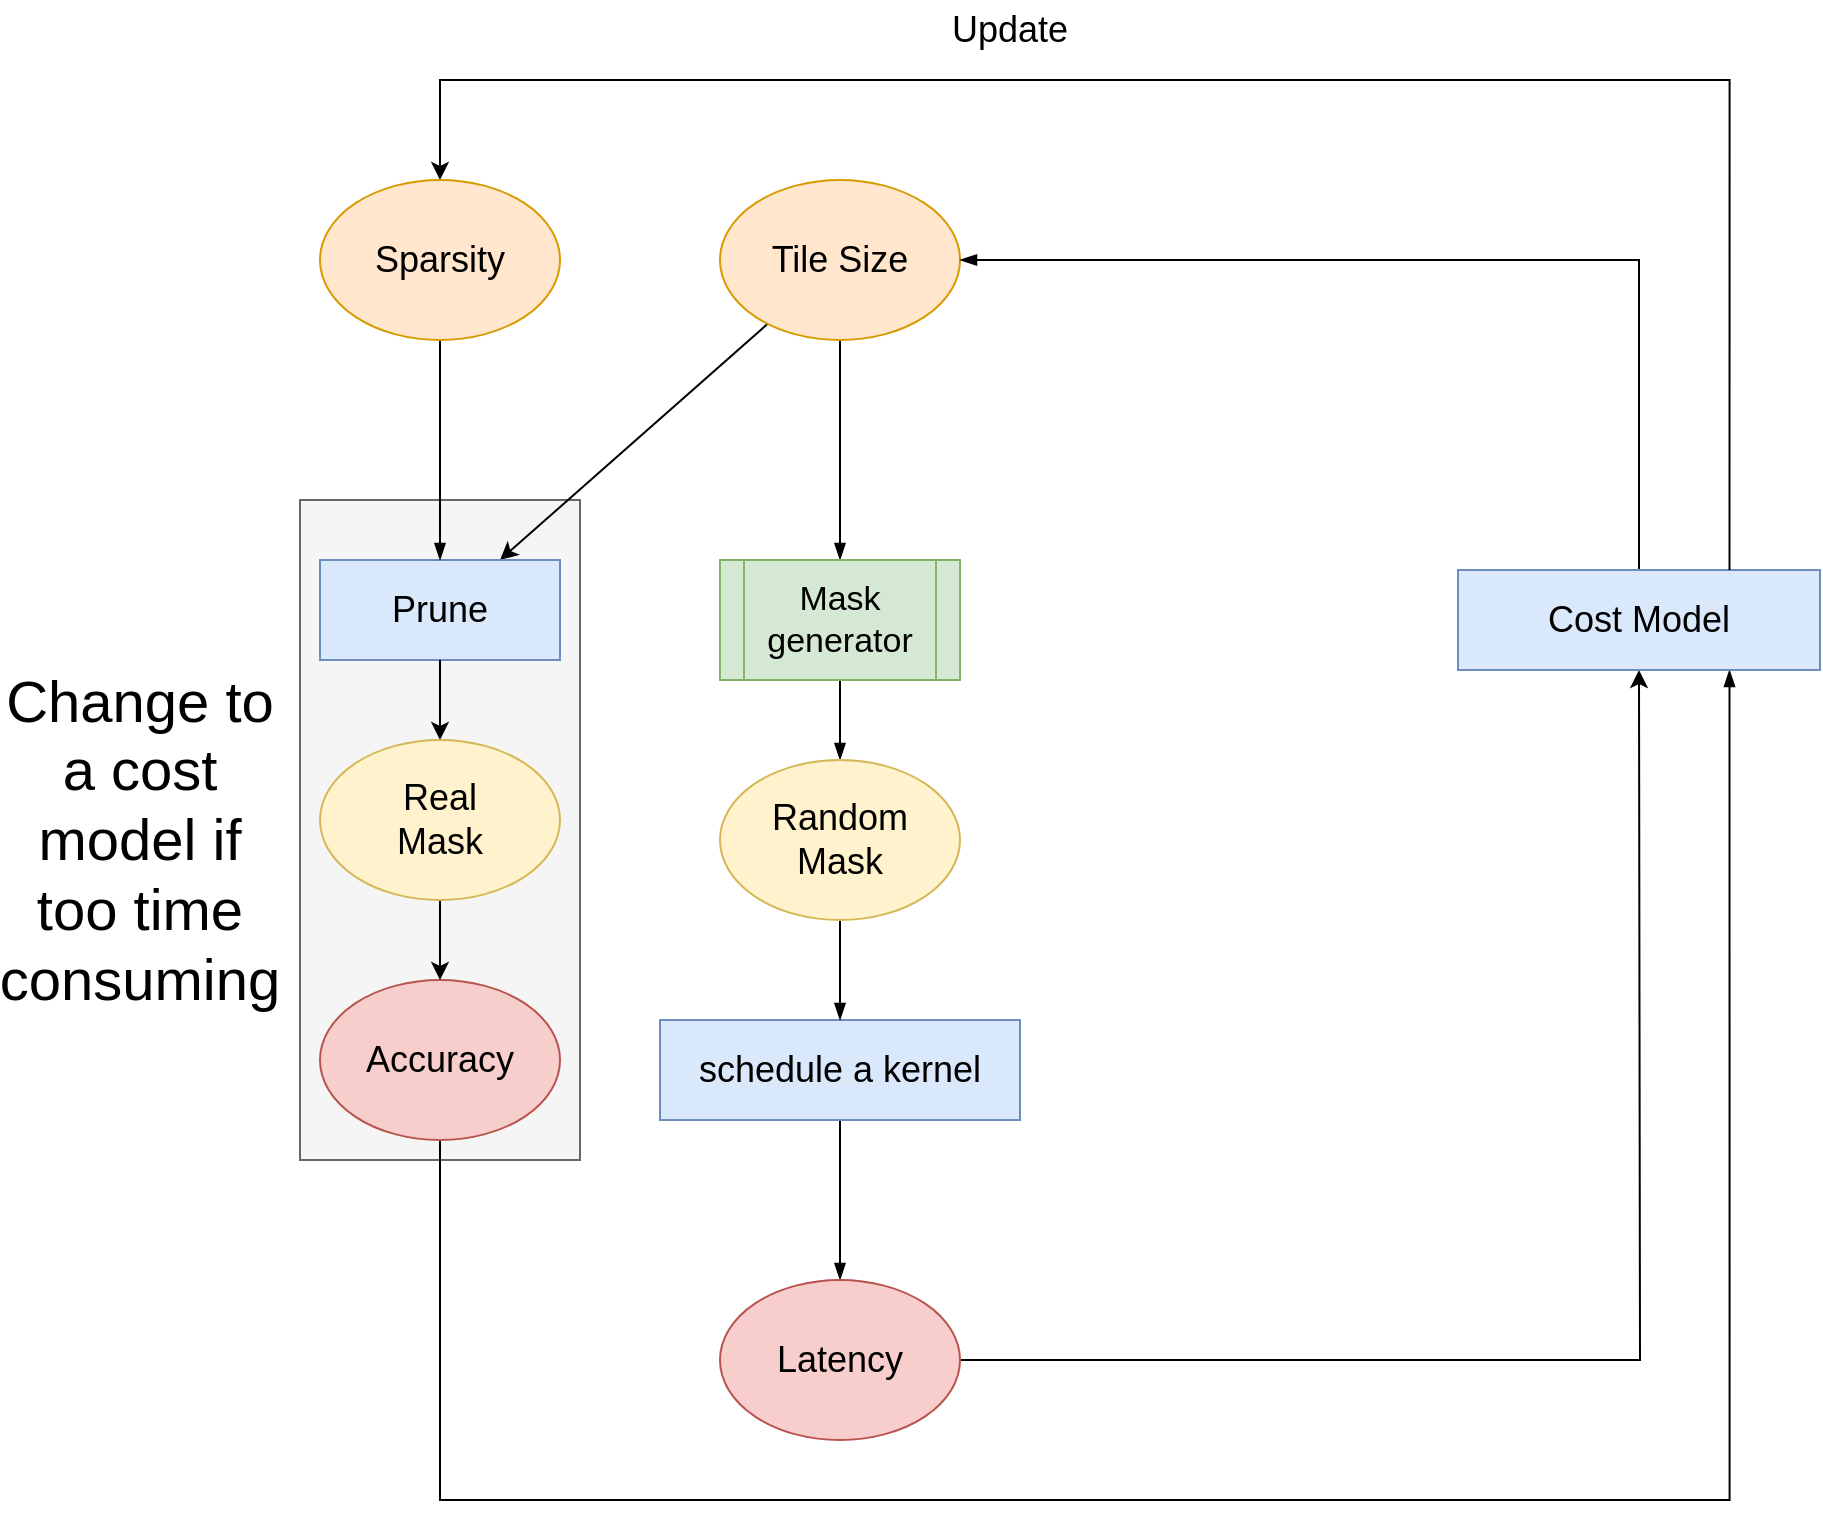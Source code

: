 <mxfile version="20.8.20" type="github">
  <diagram name="第 1 页" id="ZSmWvPYyhMm1NjeAWpzS">
    <mxGraphModel dx="1853" dy="629" grid="1" gridSize="10" guides="1" tooltips="1" connect="1" arrows="1" fold="1" page="1" pageScale="1" pageWidth="827" pageHeight="1169" math="0" shadow="0">
      <root>
        <mxCell id="0" />
        <mxCell id="1" parent="0" />
        <mxCell id="2mOsJv5o1-elGFaLER7f-24" value="" style="rounded=0;whiteSpace=wrap;html=1;fontSize=17;fillColor=#f5f5f5;fontColor=#333333;strokeColor=#666666;" parent="1" vertex="1">
          <mxGeometry x="30" y="350" width="140" height="330" as="geometry" />
        </mxCell>
        <mxCell id="2mOsJv5o1-elGFaLER7f-17" style="edgeStyle=orthogonalEdgeStyle;rounded=0;orthogonalLoop=1;jettySize=auto;html=1;entryX=0.75;entryY=1;entryDx=0;entryDy=0;fontSize=17;endArrow=blockThin;endFill=1;" parent="1" source="ZLMnLhB53y7CrOd58POB-1" target="ZLMnLhB53y7CrOd58POB-22" edge="1">
          <mxGeometry relative="1" as="geometry">
            <Array as="points">
              <mxPoint x="100" y="850" />
              <mxPoint x="745" y="850" />
            </Array>
          </mxGeometry>
        </mxCell>
        <mxCell id="ZLMnLhB53y7CrOd58POB-1" value="&lt;font style=&quot;font-size: 18px;&quot;&gt;Accuracy&lt;/font&gt;" style="ellipse;whiteSpace=wrap;html=1;fillColor=#f8cecc;strokeColor=#b85450;" parent="1" vertex="1">
          <mxGeometry x="40" y="590" width="120" height="80" as="geometry" />
        </mxCell>
        <mxCell id="2mOsJv5o1-elGFaLER7f-16" style="edgeStyle=orthogonalEdgeStyle;rounded=0;orthogonalLoop=1;jettySize=auto;html=1;entryX=0.5;entryY=0;entryDx=0;entryDy=0;fontSize=17;endArrow=blockThin;endFill=1;" parent="1" source="ZLMnLhB53y7CrOd58POB-2" target="2mOsJv5o1-elGFaLER7f-10" edge="1">
          <mxGeometry relative="1" as="geometry" />
        </mxCell>
        <mxCell id="2mOsJv5o1-elGFaLER7f-23" style="rounded=0;orthogonalLoop=1;jettySize=auto;html=1;entryX=0.75;entryY=0;entryDx=0;entryDy=0;fontSize=17;startArrow=none;startFill=0;endArrow=classic;endFill=1;" parent="1" source="ZLMnLhB53y7CrOd58POB-2" target="ZLMnLhB53y7CrOd58POB-3" edge="1">
          <mxGeometry relative="1" as="geometry" />
        </mxCell>
        <mxCell id="ZLMnLhB53y7CrOd58POB-2" value="&lt;font style=&quot;font-size: 18px;&quot;&gt;Tile Size&lt;/font&gt;" style="ellipse;whiteSpace=wrap;html=1;fillColor=#ffe6cc;strokeColor=#d79b00;" parent="1" vertex="1">
          <mxGeometry x="240" y="190" width="120" height="80" as="geometry" />
        </mxCell>
        <mxCell id="ZLMnLhB53y7CrOd58POB-3" value="&lt;font style=&quot;font-size: 18px;&quot;&gt;Prune&lt;/font&gt;" style="rounded=0;whiteSpace=wrap;html=1;fillColor=#dae8fc;strokeColor=#6c8ebf;" parent="1" vertex="1">
          <mxGeometry x="40" y="380" width="120" height="50" as="geometry" />
        </mxCell>
        <mxCell id="ZLMnLhB53y7CrOd58POB-6" value="" style="endArrow=classic;html=1;rounded=0;fontSize=18;exitX=0.5;exitY=1;exitDx=0;exitDy=0;entryX=0.5;entryY=0;entryDx=0;entryDy=0;" parent="1" source="ZLMnLhB53y7CrOd58POB-3" target="ZLMnLhB53y7CrOd58POB-12" edge="1">
          <mxGeometry width="50" height="50" relative="1" as="geometry">
            <mxPoint x="240" y="520" as="sourcePoint" />
            <mxPoint x="210" y="460" as="targetPoint" />
          </mxGeometry>
        </mxCell>
        <mxCell id="2mOsJv5o1-elGFaLER7f-1" style="edgeStyle=orthogonalEdgeStyle;rounded=0;orthogonalLoop=1;jettySize=auto;html=1;entryX=0.5;entryY=0;entryDx=0;entryDy=0;" parent="1" source="ZLMnLhB53y7CrOd58POB-12" target="ZLMnLhB53y7CrOd58POB-1" edge="1">
          <mxGeometry relative="1" as="geometry" />
        </mxCell>
        <mxCell id="ZLMnLhB53y7CrOd58POB-12" value="&lt;font size=&quot;4&quot;&gt;Real&lt;br&gt;Mask&lt;/font&gt;" style="ellipse;whiteSpace=wrap;html=1;fillColor=#fff2cc;strokeColor=#d6b656;" parent="1" vertex="1">
          <mxGeometry x="40" y="470" width="120" height="80" as="geometry" />
        </mxCell>
        <mxCell id="2mOsJv5o1-elGFaLER7f-9" style="edgeStyle=orthogonalEdgeStyle;rounded=0;orthogonalLoop=1;jettySize=auto;html=1;entryX=0.5;entryY=0;entryDx=0;entryDy=0;endArrow=blockThin;endFill=1;" parent="1" source="ZLMnLhB53y7CrOd58POB-15" target="ZLMnLhB53y7CrOd58POB-20" edge="1">
          <mxGeometry relative="1" as="geometry" />
        </mxCell>
        <mxCell id="ZLMnLhB53y7CrOd58POB-15" value="schedule a kernel" style="rounded=0;whiteSpace=wrap;html=1;fontSize=18;fillColor=#dae8fc;strokeColor=#6c8ebf;" parent="1" vertex="1">
          <mxGeometry x="210" y="610" width="180" height="50" as="geometry" />
        </mxCell>
        <mxCell id="ZLMnLhB53y7CrOd58POB-23" style="edgeStyle=none;rounded=0;orthogonalLoop=1;jettySize=auto;html=1;fontSize=18;entryX=0.5;entryY=1;entryDx=0;entryDy=0;" parent="1" source="ZLMnLhB53y7CrOd58POB-20" target="ZLMnLhB53y7CrOd58POB-22" edge="1">
          <mxGeometry relative="1" as="geometry">
            <mxPoint x="699" y="210" as="targetPoint" />
            <Array as="points">
              <mxPoint x="700" y="780" />
            </Array>
          </mxGeometry>
        </mxCell>
        <mxCell id="ZLMnLhB53y7CrOd58POB-20" value="Latency" style="ellipse;whiteSpace=wrap;html=1;fontSize=18;fillColor=#f8cecc;strokeColor=#b85450;" parent="1" vertex="1">
          <mxGeometry x="240" y="740" width="120" height="80" as="geometry" />
        </mxCell>
        <mxCell id="2mOsJv5o1-elGFaLER7f-18" style="edgeStyle=orthogonalEdgeStyle;rounded=0;orthogonalLoop=1;jettySize=auto;html=1;entryX=1;entryY=0.5;entryDx=0;entryDy=0;fontSize=17;endArrow=blockThin;endFill=1;" parent="1" source="ZLMnLhB53y7CrOd58POB-22" target="ZLMnLhB53y7CrOd58POB-2" edge="1">
          <mxGeometry relative="1" as="geometry">
            <Array as="points">
              <mxPoint x="700" y="230" />
            </Array>
          </mxGeometry>
        </mxCell>
        <mxCell id="ZLMnLhB53y7CrOd58POB-22" value="Cost Model" style="rounded=0;whiteSpace=wrap;html=1;fontSize=18;fillColor=#dae8fc;strokeColor=#6c8ebf;" parent="1" vertex="1">
          <mxGeometry x="609" y="385" width="181" height="50" as="geometry" />
        </mxCell>
        <mxCell id="ZLMnLhB53y7CrOd58POB-30" value="Update" style="text;html=1;strokeColor=none;fillColor=none;align=center;verticalAlign=middle;whiteSpace=wrap;rounded=0;fontSize=18;" parent="1" vertex="1">
          <mxGeometry x="320" y="100" width="130" height="30" as="geometry" />
        </mxCell>
        <mxCell id="2mOsJv5o1-elGFaLER7f-15" style="edgeStyle=orthogonalEdgeStyle;rounded=0;orthogonalLoop=1;jettySize=auto;html=1;exitX=0.5;exitY=1;exitDx=0;exitDy=0;entryX=0.5;entryY=0;entryDx=0;entryDy=0;fontSize=17;endArrow=blockThin;endFill=1;" parent="1" source="niBAzzRXNpo4yKbwdz7n-1" target="ZLMnLhB53y7CrOd58POB-3" edge="1">
          <mxGeometry relative="1" as="geometry" />
        </mxCell>
        <mxCell id="2mOsJv5o1-elGFaLER7f-21" style="edgeStyle=orthogonalEdgeStyle;rounded=0;orthogonalLoop=1;jettySize=auto;html=1;entryX=0.75;entryY=0;entryDx=0;entryDy=0;fontSize=17;endArrow=none;endFill=0;startArrow=classic;startFill=1;" parent="1" source="niBAzzRXNpo4yKbwdz7n-1" target="ZLMnLhB53y7CrOd58POB-22" edge="1">
          <mxGeometry relative="1" as="geometry">
            <Array as="points">
              <mxPoint x="100" y="140" />
              <mxPoint x="745" y="140" />
            </Array>
          </mxGeometry>
        </mxCell>
        <mxCell id="niBAzzRXNpo4yKbwdz7n-1" value="&lt;font size=&quot;4&quot;&gt;Sparsity&lt;/font&gt;" style="ellipse;whiteSpace=wrap;html=1;fillColor=#ffe6cc;strokeColor=#d79b00;" parent="1" vertex="1">
          <mxGeometry x="40" y="190" width="120" height="80" as="geometry" />
        </mxCell>
        <mxCell id="2mOsJv5o1-elGFaLER7f-11" style="edgeStyle=orthogonalEdgeStyle;rounded=0;orthogonalLoop=1;jettySize=auto;html=1;endArrow=blockThin;endFill=1;entryX=0.5;entryY=0;entryDx=0;entryDy=0;" parent="1" source="2mOsJv5o1-elGFaLER7f-10" target="2mOsJv5o1-elGFaLER7f-12" edge="1">
          <mxGeometry relative="1" as="geometry">
            <mxPoint x="300" y="480" as="targetPoint" />
          </mxGeometry>
        </mxCell>
        <mxCell id="2mOsJv5o1-elGFaLER7f-10" value="&lt;font style=&quot;font-size: 17px;&quot;&gt;Mask generator&lt;/font&gt;" style="shape=process;whiteSpace=wrap;html=1;backgroundOutline=1;fillColor=#d5e8d4;strokeColor=#82b366;" parent="1" vertex="1">
          <mxGeometry x="240" y="380" width="120" height="60" as="geometry" />
        </mxCell>
        <mxCell id="2mOsJv5o1-elGFaLER7f-14" style="edgeStyle=orthogonalEdgeStyle;rounded=0;orthogonalLoop=1;jettySize=auto;html=1;entryX=0.5;entryY=0;entryDx=0;entryDy=0;fontSize=17;endArrow=blockThin;endFill=1;" parent="1" source="2mOsJv5o1-elGFaLER7f-12" target="ZLMnLhB53y7CrOd58POB-15" edge="1">
          <mxGeometry relative="1" as="geometry" />
        </mxCell>
        <mxCell id="2mOsJv5o1-elGFaLER7f-12" value="&lt;font size=&quot;4&quot;&gt;Random&lt;br&gt;Mask&lt;/font&gt;" style="ellipse;whiteSpace=wrap;html=1;fillColor=#fff2cc;strokeColor=#d6b656;" parent="1" vertex="1">
          <mxGeometry x="240" y="480" width="120" height="80" as="geometry" />
        </mxCell>
        <mxCell id="2mOsJv5o1-elGFaLER7f-25" value="&lt;font style=&quot;font-size: 29px;&quot;&gt;Change to a cost model if too time consuming&lt;/font&gt;" style="text;html=1;strokeColor=none;fillColor=none;align=center;verticalAlign=middle;whiteSpace=wrap;rounded=0;fontSize=17;" parent="1" vertex="1">
          <mxGeometry x="-110" y="390" width="120" height="260" as="geometry" />
        </mxCell>
      </root>
    </mxGraphModel>
  </diagram>
</mxfile>
